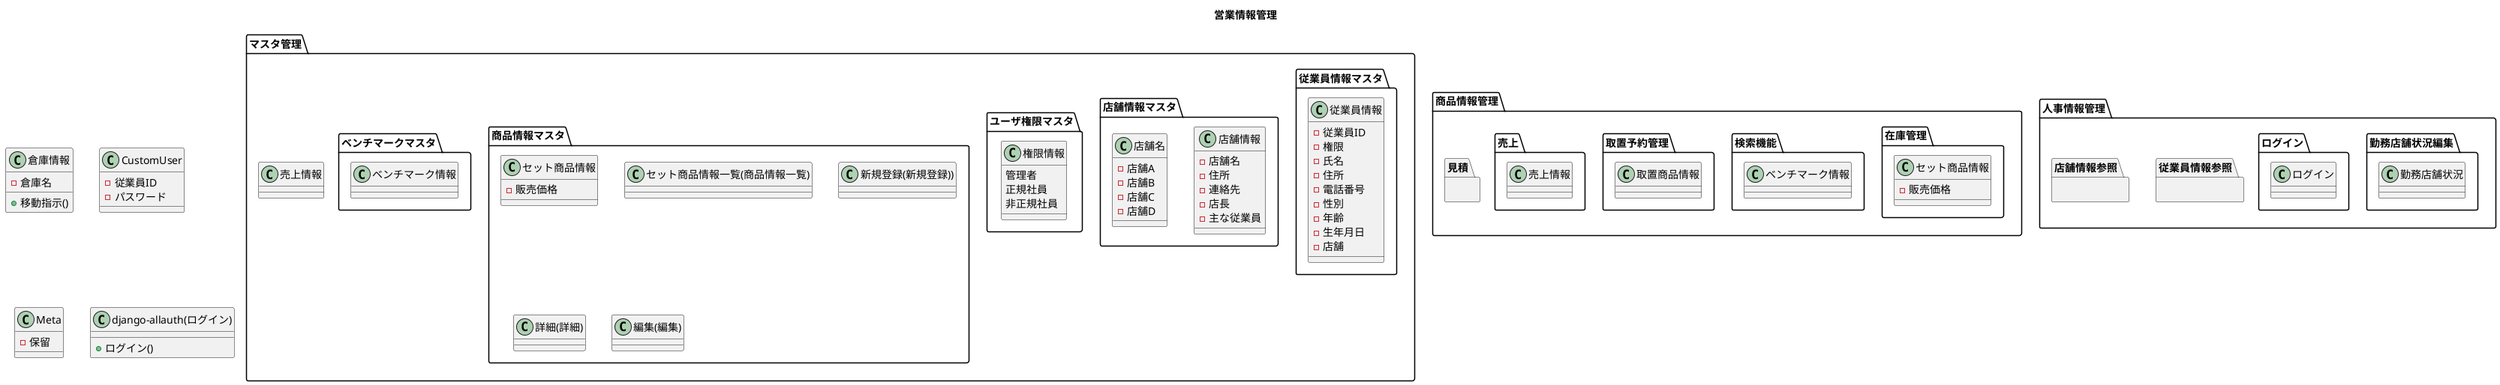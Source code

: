 @startuml クラス図

title 営業情報管理


package マスタ管理{
    package 従業員情報マスタ{
        ' 従業員情報
        ' モデル
        class 従業員情報{
            -従業員ID
            -権限
            -氏名
            -住所
            -電話番号
            -性別
            -年齢
            -生年月日
            -店舗
        }
    }
    package 店舗情報マスタ{
        ' 店舗情報
        ' モデル
        class 店舗情報{
            -店舗名
            -住所
            -連絡先
            -店長
            -主な従業員
        }
        class 店舗名{
            -店舗A
            -店舗B
            -店舗C
            -店舗D
        }
    }
    package ユーザ権限マスタ{
        'ユーザ権限'
        ' モデル
        class 権限情報{
            管理者
            正規社員
            非正規社員
        }
    }
    package 商品情報マスタ{
        ' 商品情報管理
        ' モデル
        class セット商品情報{
            -販売価格
            ' 保留中
        }
        ' コントローラ
        class セット商品情報一覧(商品情報一覧){}
        class 新規登録(新規登録)){}
        class 詳細(詳細){}
        class 編集(編集){}
    }
    package ベンチマークマスタ{
        ' ベンチマークマスタ
        ' モデル
        class ベンチマーク情報{
            ' 保留中
        }
    }
    ' package 売上情報マスタ{
        ' 売上情報
        ' モデル
        class 売上情報{}
}
package 商品情報管理{
    package 在庫管理{
        ' 商品情報管理
        ' モデル
        class セット商品情報{
            -販売価格
            ' 保留中
        }
    }
    package 検索機能{
        ' ベンチマークマスタ
        ' モデル
        class ベンチマーク情報{
            ' 保留中
        }
    }
    package 取置予約管理{
        ' 取置商品情報
        ' モデル
        class 取置商品情報{}
    }
    package 見積{}
    package 売上{
        ' 売上情報
        ' モデル
        class 売上情報{}
    }
}
package 人事情報管理{
    package 従業員情報参照{
    }
    package 店舗情報参照{
    }
    package 勤務店舗状況編集{
        class 勤務店舗状況{
        }
    }
    package ログイン{
        ' ログイン'
        ' モデル
        class ログイン{}
    }
}
class 倉庫情報{
    -倉庫名
    +移動指示()
}

class CustomUser{
    -従業員ID
    -パスワード
}
class Meta{
    -保留
}
class "django-allauth(ログイン)" as Da {
    +ログイン()
}

' CustomUser +-- Meta
@enduml
